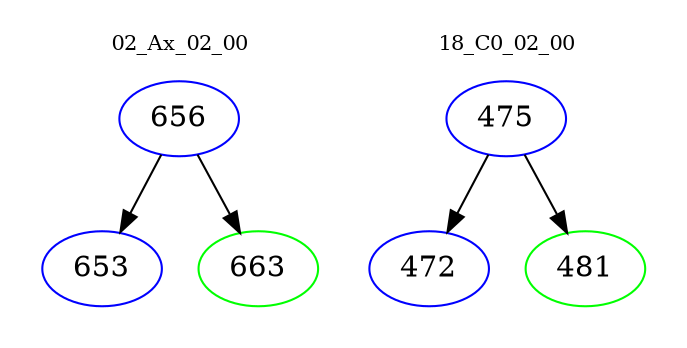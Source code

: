 digraph{
subgraph cluster_0 {
color = white
label = "02_Ax_02_00";
fontsize=10;
T0_656 [label="656", color="blue"]
T0_656 -> T0_653 [color="black"]
T0_653 [label="653", color="blue"]
T0_656 -> T0_663 [color="black"]
T0_663 [label="663", color="green"]
}
subgraph cluster_1 {
color = white
label = "18_C0_02_00";
fontsize=10;
T1_475 [label="475", color="blue"]
T1_475 -> T1_472 [color="black"]
T1_472 [label="472", color="blue"]
T1_475 -> T1_481 [color="black"]
T1_481 [label="481", color="green"]
}
}
